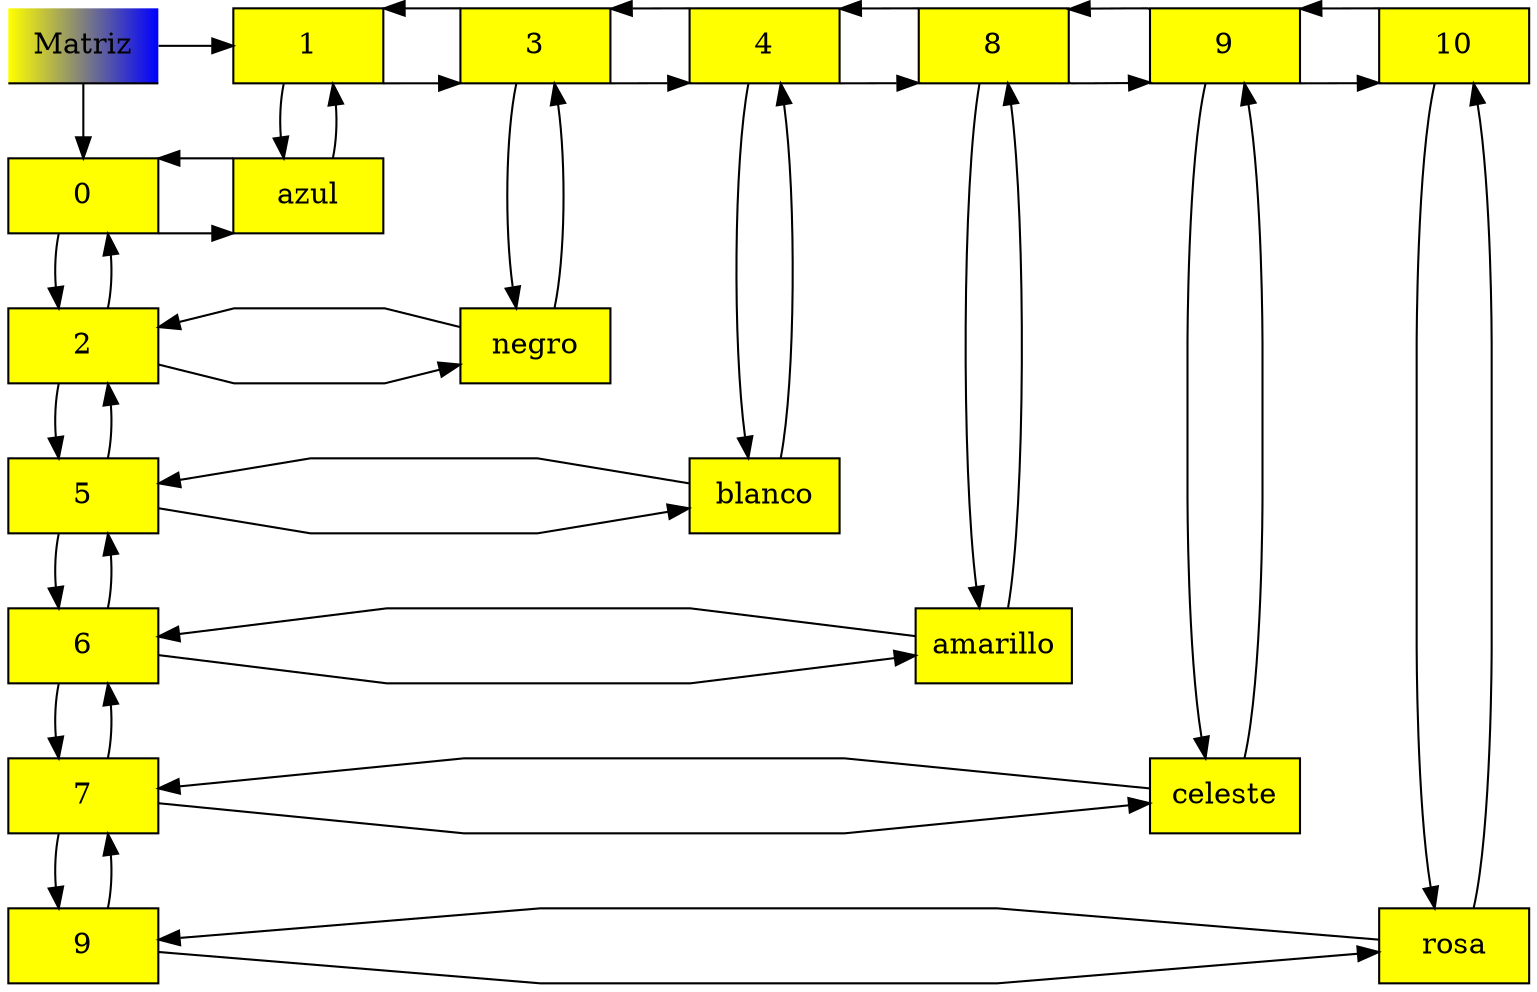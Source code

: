 digraph G {
graph [ splines=compound,ranksep="0.5", nodesep="0.5"];
Matriz[width = 1.0 group = "Mt0",  style=filled,shape="underline",fillcolor="yellow:blue" label="Matriz"];
F0[label="0"width = 1.0 style = filled,shape="rectangle", fillcolor = "yellow", group = Mt0] ;
F2[label="2"width = 1.0 style = filled,shape="rectangle", fillcolor = "yellow", group = Mt0] ;
F5[label="5"width = 1.0 style = filled,shape="rectangle", fillcolor = "yellow", group = Mt0] ;
F6[label="6"width = 1.0 style = filled,shape="rectangle", fillcolor = "yellow", group = Mt0] ;
F7[label="7"width = 1.0 style = filled,shape="rectangle", fillcolor = "yellow", group = Mt0] ;
F9[label="9"width = 1.0 style = filled,shape="rectangle", fillcolor = "yellow", group = Mt0] ;
F0->F2;
F2->F0;
F2->F5;
F5->F2;
F5->F6;
F6->F5;
F6->F7;
F7->F6;
F7->F9;
F9->F7;
C1[label="1"width = 1.0 style = filled,shape="rectangle", fillcolor = "yellow", group =1] ;
C3[label="3"width = 1.0 style = filled,shape="rectangle", fillcolor = "yellow", group =3] ;
C4[label="4"width = 1.0 style = filled,shape="rectangle", fillcolor = "yellow", group =4] ;
C8[label="8"width = 1.0 style = filled,shape="rectangle", fillcolor = "yellow", group =8] ;
C9[label="9"width = 1.0 style = filled,shape="rectangle", fillcolor = "yellow", group =9] ;
C10[label="10"width = 1.0 style = filled,shape="rectangle", fillcolor = "yellow", group =10] ;
C1->C3;
C3->C1;
C3->C4;
C4->C3;
C4->C8;
C8->C4;
C8->C9;
C9->C8;
C9->C10;
C10->C9;
{rank = same; Matriz;C1;C3;C4;C8;C9;C10}
Matriz ->C1;
Matriz ->F0;
01[label="azul"width = 1.0 style = filled,shape="rectangle", fillcolor = "yellow", group =1] ;
23[label="negro"width = 1.0 style = filled,shape="rectangle", fillcolor = "yellow", group =3] ;
54[label="blanco"width = 1.0 style = filled,shape="rectangle", fillcolor = "yellow", group =4] ;
68[label="amarillo"width = 1.0 style = filled,shape="rectangle", fillcolor = "yellow", group =8] ;
79[label="celeste"width = 1.0 style = filled,shape="rectangle", fillcolor = "yellow", group =9] ;
910[label="rosa"width = 1.0 style = filled,shape="rectangle", fillcolor = "yellow", group =10] ;
F0->01[constraint = false];
01->F0[constraint = false];
F2->23[constraint = false];
23->F2[constraint = false];
F5->54[constraint = false];
54->F5[constraint = false];
F6->68[constraint = false];
68->F6[constraint = false];
F7->79[constraint = false];
79->F7[constraint = false];
F9->910[constraint = false];
910->F9[constraint = false];
{rank = same;F0;01;}
{rank = same;F2;23;}
{rank = same;F5;54;}
{rank = same;F6;68;}
{rank = same;F7;79;}
{rank = same;F9;910;}
C1->01;
01->C1;
C3->23;
23->C3;
C4->54;
54->C4;
C8->68;
68->C8;
C9->79;
79->C9;
C10->910;
910->C10;


}